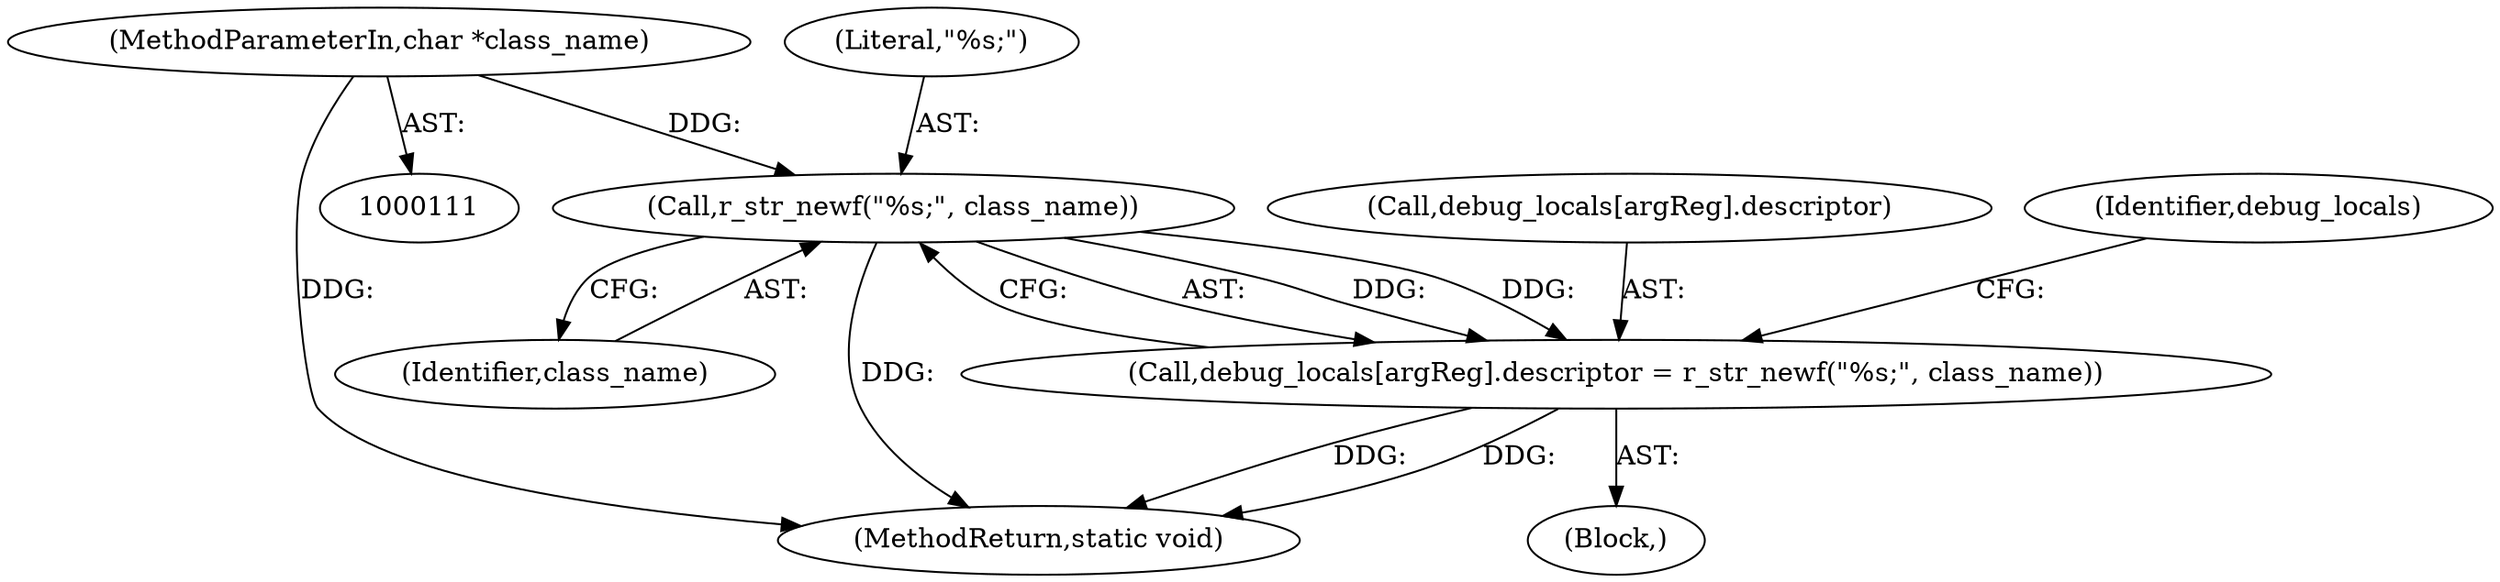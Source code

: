 digraph "0_radare2_ad55822430a03fe075221b543efb434567e9e431@pointer" {
"1000257" [label="(Call,r_str_newf(\"%s;\", class_name))"];
"1000120" [label="(MethodParameterIn,char *class_name)"];
"1000251" [label="(Call,debug_locals[argReg].descriptor = r_str_newf(\"%s;\", class_name))"];
"1000252" [label="(Call,debug_locals[argReg].descriptor)"];
"1000259" [label="(Identifier,class_name)"];
"1000258" [label="(Literal,\"%s;\")"];
"1000251" [label="(Call,debug_locals[argReg].descriptor = r_str_newf(\"%s;\", class_name))"];
"1000263" [label="(Identifier,debug_locals)"];
"1001187" [label="(MethodReturn,static void)"];
"1000243" [label="(Block,)"];
"1000120" [label="(MethodParameterIn,char *class_name)"];
"1000257" [label="(Call,r_str_newf(\"%s;\", class_name))"];
"1000257" -> "1000251"  [label="AST: "];
"1000257" -> "1000259"  [label="CFG: "];
"1000258" -> "1000257"  [label="AST: "];
"1000259" -> "1000257"  [label="AST: "];
"1000251" -> "1000257"  [label="CFG: "];
"1000257" -> "1001187"  [label="DDG: "];
"1000257" -> "1000251"  [label="DDG: "];
"1000257" -> "1000251"  [label="DDG: "];
"1000120" -> "1000257"  [label="DDG: "];
"1000120" -> "1000111"  [label="AST: "];
"1000120" -> "1001187"  [label="DDG: "];
"1000251" -> "1000243"  [label="AST: "];
"1000252" -> "1000251"  [label="AST: "];
"1000263" -> "1000251"  [label="CFG: "];
"1000251" -> "1001187"  [label="DDG: "];
"1000251" -> "1001187"  [label="DDG: "];
}
